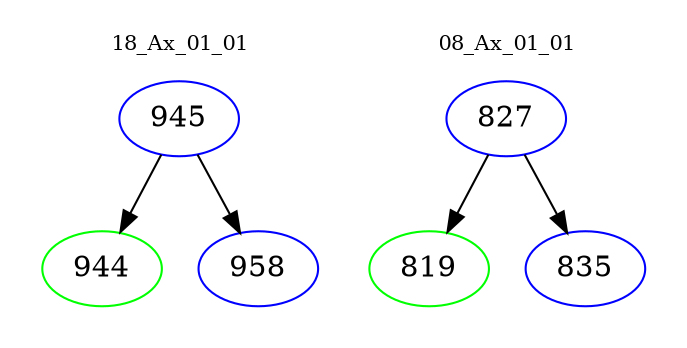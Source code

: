 digraph{
subgraph cluster_0 {
color = white
label = "18_Ax_01_01";
fontsize=10;
T0_945 [label="945", color="blue"]
T0_945 -> T0_944 [color="black"]
T0_944 [label="944", color="green"]
T0_945 -> T0_958 [color="black"]
T0_958 [label="958", color="blue"]
}
subgraph cluster_1 {
color = white
label = "08_Ax_01_01";
fontsize=10;
T1_827 [label="827", color="blue"]
T1_827 -> T1_819 [color="black"]
T1_819 [label="819", color="green"]
T1_827 -> T1_835 [color="black"]
T1_835 [label="835", color="blue"]
}
}
